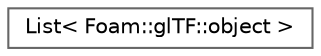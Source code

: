 digraph "Graphical Class Hierarchy"
{
 // LATEX_PDF_SIZE
  bgcolor="transparent";
  edge [fontname=Helvetica,fontsize=10,labelfontname=Helvetica,labelfontsize=10];
  node [fontname=Helvetica,fontsize=10,shape=box,height=0.2,width=0.4];
  rankdir="LR";
  Node0 [id="Node000000",label="List\< Foam::glTF::object \>",height=0.2,width=0.4,color="grey40", fillcolor="white", style="filled",URL="$classFoam_1_1glTF_1_1List.html",tooltip=" "];
}
